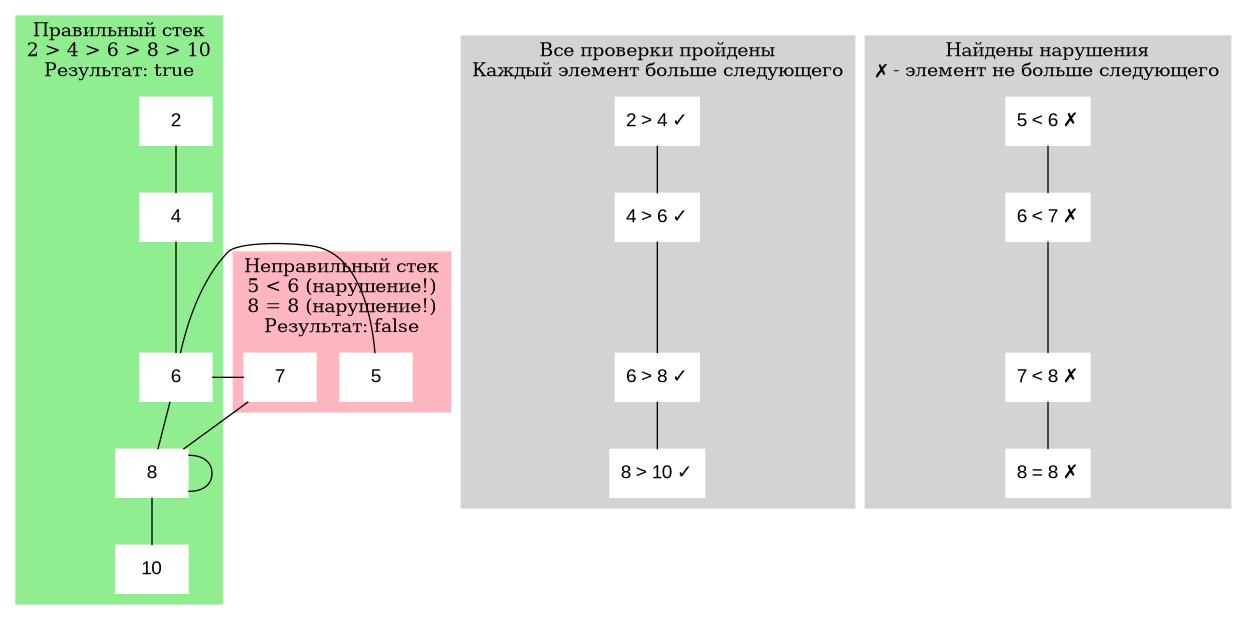 @startdot
digraph G {
    rankdir=TB;
    node [shape=box, fontname="Arial"];
    
    subgraph cluster_0 {
        label="Пример 1: Правильный порядок (убывание)";
        style=filled;
        color=lightgreen;
        node [style=filled,color=white];
        
        2 -> 4 -> 6 -> 8 -> 10 [dir=none];
        
        label="Правильный стек\n2 > 4 > 6 > 8 > 10\nРезультат: true";
    }
    
    subgraph cluster_1 {
        label="Проверка элементов";
        style=filled;
        color=lightgrey;
        node [style=filled,color=white];
        
        check1 [label="2 > 4 ✓"];
        check2 [label="4 > 6 ✓"];
        check3 [label="6 > 8 ✓"];
        check4 [label="8 > 10 ✓"];
        
        check1 -> check2 -> check3 -> check4 [dir=none];
        
        label="Все проверки пройдены\nКаждый элемент больше следующего";
    }
    
    subgraph cluster_2 {
        label="Пример 2: Неправильный порядок";
        style=filled;
        color=lightpink;
        node [style=filled,color=white];
        
        5 -> 6 -> 7 -> 8 -> 8 [dir=none];
        
        label="Неправильный стек\n5 < 6 (нарушение!)\n8 = 8 (нарушение!)\nРезультат: false";
    }
    
    subgraph cluster_3 {
        label="Проверка элементов (ошибка)";
        style=filled;
        color=lightgrey;
        node [style=filled,color=white];
        
        err1 [label="5 < 6 ✗"];
        err2 [label="6 < 7 ✗"];
        err3 [label="7 < 8 ✗"];
        err4 [label="8 = 8 ✗"];
        
        err1 -> err2 -> err3 -> err4 [dir=none];
        
        label="Найдены нарушения\n✗ - элемент не больше следующего";
    }
}
@enddot
